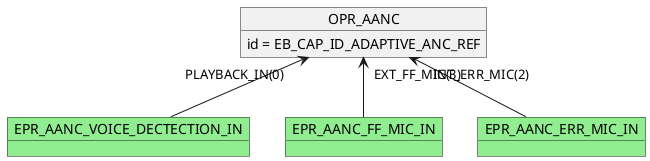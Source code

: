 @startuml

        object OPR_AANC
        OPR_AANC : id = EB_CAP_ID_ADAPTIVE_ANC_REF
        object EPR_AANC_VOICE_DECTECTION_IN #lightgreen
        OPR_AANC "PLAYBACK_IN(0)" <-- EPR_AANC_VOICE_DECTECTION_IN
        object EPR_AANC_FF_MIC_IN #lightgreen
        OPR_AANC "EXT_FF_MIC(3)" <-- EPR_AANC_FF_MIC_IN
        object EPR_AANC_ERR_MIC_IN #lightgreen
        OPR_AANC "INT_ERR_MIC(2)" <-- EPR_AANC_ERR_MIC_IN
    @enduml
